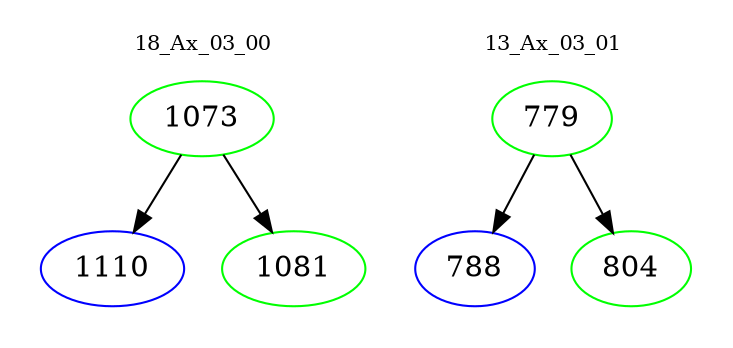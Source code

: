 digraph{
subgraph cluster_0 {
color = white
label = "18_Ax_03_00";
fontsize=10;
T0_1073 [label="1073", color="green"]
T0_1073 -> T0_1110 [color="black"]
T0_1110 [label="1110", color="blue"]
T0_1073 -> T0_1081 [color="black"]
T0_1081 [label="1081", color="green"]
}
subgraph cluster_1 {
color = white
label = "13_Ax_03_01";
fontsize=10;
T1_779 [label="779", color="green"]
T1_779 -> T1_788 [color="black"]
T1_788 [label="788", color="blue"]
T1_779 -> T1_804 [color="black"]
T1_804 [label="804", color="green"]
}
}
